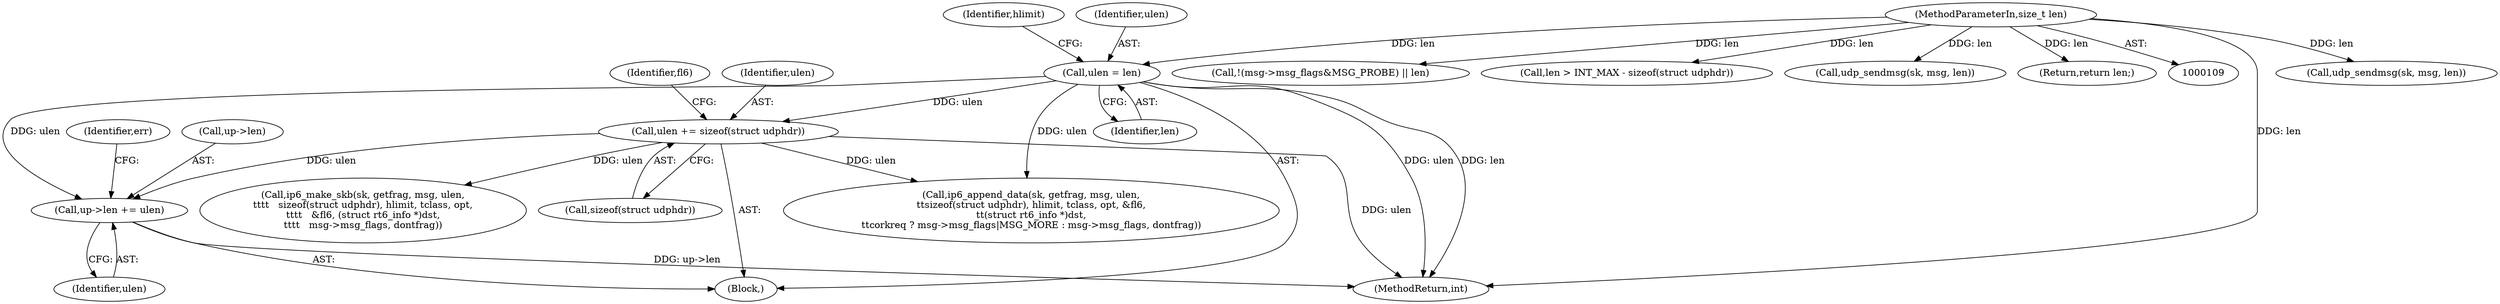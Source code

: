 digraph "0_linux_45f6fad84cc305103b28d73482b344d7f5b76f39_18@pointer" {
"1000896" [label="(Call,up->len += ulen)"];
"1000150" [label="(Call,ulen = len)"];
"1000112" [label="(MethodParameterIn,size_t len)"];
"1000387" [label="(Call,ulen += sizeof(struct udphdr))"];
"1000900" [label="(Identifier,ulen)"];
"1000155" [label="(Identifier,hlimit)"];
"1000151" [label="(Identifier,ulen)"];
"1000387" [label="(Call,ulen += sizeof(struct udphdr))"];
"1000393" [label="(Identifier,fl6)"];
"1000324" [label="(Call,udp_sendmsg(sk, msg, len))"];
"1001021" [label="(Call,!(msg->msg_flags&MSG_PROBE) || len)"];
"1000897" [label="(Call,up->len)"];
"1000152" [label="(Identifier,len)"];
"1000896" [label="(Call,up->len += ulen)"];
"1000113" [label="(Block,)"];
"1000150" [label="(Call,ulen = len)"];
"1000830" [label="(Call,ip6_make_skb(sk, getfrag, msg, ulen,\n\t\t\t\t   sizeof(struct udphdr), hlimit, tclass, opt,\n\t\t\t\t   &fl6, (struct rt6_info *)dst,\n\t\t\t\t   msg->msg_flags, dontfrag))"];
"1000112" [label="(MethodParameterIn,size_t len)"];
"1000389" [label="(Call,sizeof(struct udphdr))"];
"1000340" [label="(Call,len > INT_MAX - sizeof(struct udphdr))"];
"1000903" [label="(Call,ip6_append_data(sk, getfrag, msg, ulen,\n\t\tsizeof(struct udphdr), hlimit, tclass, opt, &fl6,\n\t\t(struct rt6_info *)dst,\n\t\tcorkreq ? msg->msg_flags|MSG_MORE : msg->msg_flags, dontfrag))"];
"1000335" [label="(Call,udp_sendmsg(sk, msg, len))"];
"1000902" [label="(Identifier,err)"];
"1000993" [label="(Return,return len;)"];
"1000388" [label="(Identifier,ulen)"];
"1001034" [label="(MethodReturn,int)"];
"1000896" -> "1000113"  [label="AST: "];
"1000896" -> "1000900"  [label="CFG: "];
"1000897" -> "1000896"  [label="AST: "];
"1000900" -> "1000896"  [label="AST: "];
"1000902" -> "1000896"  [label="CFG: "];
"1000896" -> "1001034"  [label="DDG: up->len"];
"1000150" -> "1000896"  [label="DDG: ulen"];
"1000387" -> "1000896"  [label="DDG: ulen"];
"1000150" -> "1000113"  [label="AST: "];
"1000150" -> "1000152"  [label="CFG: "];
"1000151" -> "1000150"  [label="AST: "];
"1000152" -> "1000150"  [label="AST: "];
"1000155" -> "1000150"  [label="CFG: "];
"1000150" -> "1001034"  [label="DDG: ulen"];
"1000150" -> "1001034"  [label="DDG: len"];
"1000112" -> "1000150"  [label="DDG: len"];
"1000150" -> "1000387"  [label="DDG: ulen"];
"1000150" -> "1000903"  [label="DDG: ulen"];
"1000112" -> "1000109"  [label="AST: "];
"1000112" -> "1001034"  [label="DDG: len"];
"1000112" -> "1000324"  [label="DDG: len"];
"1000112" -> "1000335"  [label="DDG: len"];
"1000112" -> "1000340"  [label="DDG: len"];
"1000112" -> "1000993"  [label="DDG: len"];
"1000112" -> "1001021"  [label="DDG: len"];
"1000387" -> "1000113"  [label="AST: "];
"1000387" -> "1000389"  [label="CFG: "];
"1000388" -> "1000387"  [label="AST: "];
"1000389" -> "1000387"  [label="AST: "];
"1000393" -> "1000387"  [label="CFG: "];
"1000387" -> "1001034"  [label="DDG: ulen"];
"1000387" -> "1000830"  [label="DDG: ulen"];
"1000387" -> "1000903"  [label="DDG: ulen"];
}
